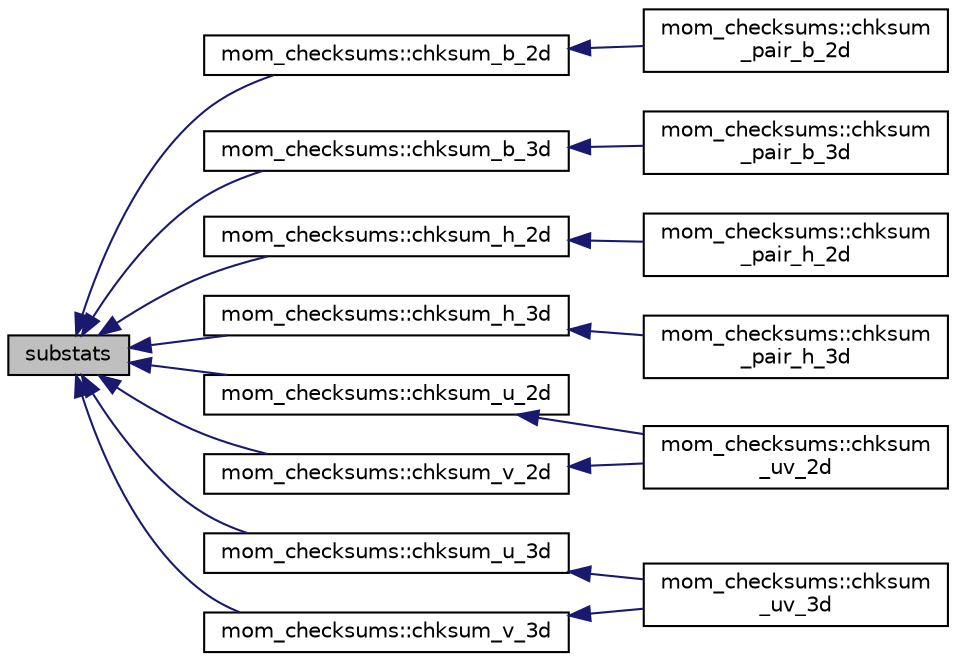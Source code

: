 digraph "substats"
{
 // INTERACTIVE_SVG=YES
  edge [fontname="Helvetica",fontsize="10",labelfontname="Helvetica",labelfontsize="10"];
  node [fontname="Helvetica",fontsize="10",shape=record];
  rankdir="LR";
  Node40 [label="substats",height=0.2,width=0.4,color="black", fillcolor="grey75", style="filled", fontcolor="black"];
  Node40 -> Node41 [dir="back",color="midnightblue",fontsize="10",style="solid",fontname="Helvetica"];
  Node41 [label="mom_checksums::chksum_b_2d",height=0.2,width=0.4,color="black", fillcolor="white", style="filled",URL="$namespacemom__checksums.html#aa256eac55b0236adf37d29e69fac3e01",tooltip="chksum_B_2d performs checksums on a 2d array staggered at corner points. "];
  Node41 -> Node42 [dir="back",color="midnightblue",fontsize="10",style="solid",fontname="Helvetica"];
  Node42 [label="mom_checksums::chksum\l_pair_b_2d",height=0.2,width=0.4,color="black", fillcolor="white", style="filled",URL="$namespacemom__checksums.html#a33a96580d54906fd7bbe9a699e7844da"];
  Node40 -> Node43 [dir="back",color="midnightblue",fontsize="10",style="solid",fontname="Helvetica"];
  Node43 [label="mom_checksums::chksum_b_3d",height=0.2,width=0.4,color="black", fillcolor="white", style="filled",URL="$namespacemom__checksums.html#aab4aaf5ade6f759a68f7f75d5d0f0671",tooltip="chksum_B_3d performs checksums on a 3d array staggered at corner points. "];
  Node43 -> Node44 [dir="back",color="midnightblue",fontsize="10",style="solid",fontname="Helvetica"];
  Node44 [label="mom_checksums::chksum\l_pair_b_3d",height=0.2,width=0.4,color="black", fillcolor="white", style="filled",URL="$namespacemom__checksums.html#a75c6667ccb73ed731d2c44df7d572880"];
  Node40 -> Node45 [dir="back",color="midnightblue",fontsize="10",style="solid",fontname="Helvetica"];
  Node45 [label="mom_checksums::chksum_h_2d",height=0.2,width=0.4,color="black", fillcolor="white", style="filled",URL="$namespacemom__checksums.html#a71c7ef9c5bf9454473221ba51cd9c8ea",tooltip="chksum_h_2d performs checksums on a 2d array staggered at tracer points. "];
  Node45 -> Node46 [dir="back",color="midnightblue",fontsize="10",style="solid",fontname="Helvetica"];
  Node46 [label="mom_checksums::chksum\l_pair_h_2d",height=0.2,width=0.4,color="black", fillcolor="white", style="filled",URL="$namespacemom__checksums.html#a61d9c890e0d5f96f82775b52df020052"];
  Node40 -> Node47 [dir="back",color="midnightblue",fontsize="10",style="solid",fontname="Helvetica"];
  Node47 [label="mom_checksums::chksum_h_3d",height=0.2,width=0.4,color="black", fillcolor="white", style="filled",URL="$namespacemom__checksums.html#ae02bd1af88b60e0461600287f702644d",tooltip="chksum_h_3d performs checksums on a 3d array staggered at tracer points. "];
  Node47 -> Node48 [dir="back",color="midnightblue",fontsize="10",style="solid",fontname="Helvetica"];
  Node48 [label="mom_checksums::chksum\l_pair_h_3d",height=0.2,width=0.4,color="black", fillcolor="white", style="filled",URL="$namespacemom__checksums.html#a761c78d8efba4bf7dc6f1060c96e083c"];
  Node40 -> Node49 [dir="back",color="midnightblue",fontsize="10",style="solid",fontname="Helvetica"];
  Node49 [label="mom_checksums::chksum_u_2d",height=0.2,width=0.4,color="black", fillcolor="white", style="filled",URL="$namespacemom__checksums.html#abb256b94ff03434f46796e2350a3e3b0",tooltip="chksum_u_2d performs checksums on a 2d array staggered at C-grid u points. "];
  Node49 -> Node50 [dir="back",color="midnightblue",fontsize="10",style="solid",fontname="Helvetica"];
  Node50 [label="mom_checksums::chksum\l_uv_2d",height=0.2,width=0.4,color="black", fillcolor="white", style="filled",URL="$namespacemom__checksums.html#a6621f0877c0c44b62c2e7afe29362116"];
  Node40 -> Node51 [dir="back",color="midnightblue",fontsize="10",style="solid",fontname="Helvetica"];
  Node51 [label="mom_checksums::chksum_u_3d",height=0.2,width=0.4,color="black", fillcolor="white", style="filled",URL="$namespacemom__checksums.html#aa3d21cbcd2f604e5762b56a3d9197053",tooltip="chksum_u_3d performs checksums on a 3d array staggered at C-grid u points. "];
  Node51 -> Node52 [dir="back",color="midnightblue",fontsize="10",style="solid",fontname="Helvetica"];
  Node52 [label="mom_checksums::chksum\l_uv_3d",height=0.2,width=0.4,color="black", fillcolor="white", style="filled",URL="$namespacemom__checksums.html#a797e807964197574c99d09f1d8e2456e"];
  Node40 -> Node53 [dir="back",color="midnightblue",fontsize="10",style="solid",fontname="Helvetica"];
  Node53 [label="mom_checksums::chksum_v_2d",height=0.2,width=0.4,color="black", fillcolor="white", style="filled",URL="$namespacemom__checksums.html#ab91c2c2d2ba5ce3d11f1fd9d51b87f3e",tooltip="chksum_v_2d performs checksums on a 2d array staggered at C-grid v points. "];
  Node53 -> Node50 [dir="back",color="midnightblue",fontsize="10",style="solid",fontname="Helvetica"];
  Node40 -> Node54 [dir="back",color="midnightblue",fontsize="10",style="solid",fontname="Helvetica"];
  Node54 [label="mom_checksums::chksum_v_3d",height=0.2,width=0.4,color="black", fillcolor="white", style="filled",URL="$namespacemom__checksums.html#aa52c1e3c92ac97ab747b75644e7b4fe1",tooltip="chksum_v_3d performs checksums on a 3d array staggered at C-grid v points. "];
  Node54 -> Node52 [dir="back",color="midnightblue",fontsize="10",style="solid",fontname="Helvetica"];
}
